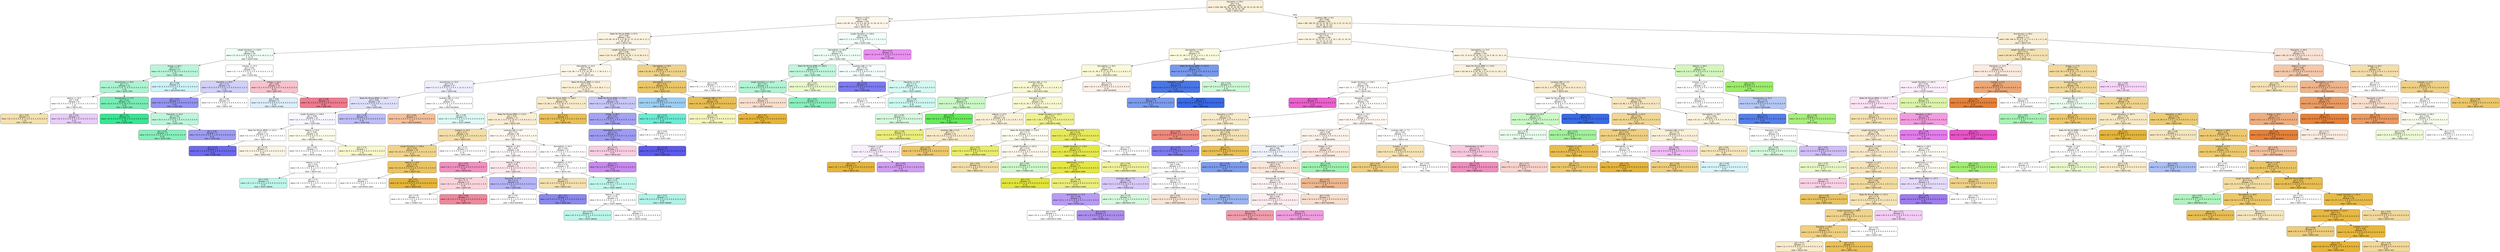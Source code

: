 digraph Tree {
node [shape=box, style="filled, rounded", color="black", fontname=helvetica] ;
edge [fontname=helvetica] ;
0 [label="Popularity <= 55.5\ngini = 0.9\nsamples = 691\nvalue = [106, 284, 65, 40, 31, 40, 49, 52, 40, 34, 22, 61, 64, 20\n24, 36, 29, 42, 41, 18]\nclass = album rock", fillcolor="#e5b4392e"] ;
1 [label="Valence <= 83.5\ngini = 0.89\nsamples = 240\nvalue = [20, 85, 10, 11, 0, 3, 0, 49, 35, 12, 20, 10, 51, 1, 12\n9, 1, 20, 26, 6]\nclass = album rock", fillcolor="#e5b4391a"] ;
0 -> 1 [labeldistance=2.5, labelangle=45, headlabel="True"] ;
2 [label="Beats Per Minute (BPM) <= 97.5\ngini = 0.88\nsamples = 207\nvalue = [13, 84, 10, 8, 0, 3, 0, 38, 27, 12, 15, 8, 44, 0, 12, 2\n1, 18, 26, 3]\nclass = album rock", fillcolor="#e5b43924"] ;
1 -> 2 ;
3 [label="Length (Duration) <= 239.0\ngini = 0.86\nsamples = 50\nvalue = [3, 10, 0, 0, 0, 0, 0, 19, 8, 5, 4, 0, 14, 0, 3, 1, 0\n4, 13, 0]\nclass = dutch indie", fillcolor="#39e59212"] ;
2 -> 3 ;
4 [label="Energy <= 65.5\ngini = 0.77\nsamples = 27\nvalue = [0, 3, 0, 0, 0, 0, 0, 19, 5, 5, 0, 0, 5, 0, 3, 0, 0, 1\n4, 0]\nclass = dutch indie", fillcolor="#39e59259"] ;
3 -> 4 ;
5 [label="Acousticness <= 56.0\ngini = 0.7\nsamples = 22\nvalue = [0, 3, 0, 0, 0, 0, 0, 17, 5, 0, 0, 0, 4, 0, 3, 0, 0, 1\n1, 0]\nclass = dutch indie", fillcolor="#39e5926a"] ;
4 -> 5 ;
6 [label="Valence <= 33.0\ngini = 0.82\nsamples = 8\nvalue = [0, 3, 0, 0, 0, 0, 0, 1, 2, 0, 0, 0, 1, 0, 3, 0, 0, 1\n1, 0]\nclass = album rock", fillcolor="#e5b43900"] ;
5 -> 6 ;
7 [label="gini = 0.67\nsamples = 5\nvalue = [0, 3, 0, 0, 0, 0, 0, 1, 0, 0, 0, 0, 1, 0, 0, 0, 0, 0\n1, 0]\nclass = album rock", fillcolor="#e5b43966"] ;
6 -> 7 ;
8 [label="gini = 0.61\nsamples = 3\nvalue = [0, 0, 0, 0, 0, 0, 0, 0, 2, 0, 0, 0, 0, 0, 3, 0, 0, 1\n0, 0]\nclass = irish rock", fillcolor="#a339e540"] ;
6 -> 8 ;
9 [label="Acousticness <= 73.5\ngini = 0.43\nsamples = 14\nvalue = [0, 0, 0, 0, 0, 0, 0, 16, 3, 0, 0, 0, 3, 0, 0, 0, 0, 0\n0, 0]\nclass = dutch indie", fillcolor="#39e592ae"] ;
5 -> 9 ;
10 [label="gini = 0.0\nsamples = 6\nvalue = [0, 0, 0, 0, 0, 0, 0, 10, 0, 0, 0, 0, 0, 0, 0, 0, 0, 0\n0, 0]\nclass = dutch indie", fillcolor="#39e592ff"] ;
9 -> 10 ;
11 [label="Popularity <= 43.0\ngini = 0.63\nsamples = 8\nvalue = [0, 0, 0, 0, 0, 0, 0, 6, 3, 0, 0, 0, 3, 0, 0, 0, 0, 0\n0, 0]\nclass = dutch indie", fillcolor="#39e59255"] ;
9 -> 11 ;
12 [label="gini = 0.41\nsamples = 4\nvalue = [0, 0, 0, 0, 0, 0, 0, 5, 2, 0, 0, 0, 0, 0, 0, 0, 0, 0\n0, 0]\nclass = dutch indie", fillcolor="#39e59299"] ;
11 -> 12 ;
13 [label="gini = 0.56\nsamples = 4\nvalue = [0, 0, 0, 0, 0, 0, 0, 1, 1, 0, 0, 0, 3, 0, 0, 0, 0, 0\n0, 0]\nclass = dutch pop", fillcolor="#3c39e57f"] ;
11 -> 13 ;
14 [label="gini = 0.68\nsamples = 5\nvalue = [0, 0, 0, 0, 0, 0, 0, 2, 0, 5, 0, 0, 1, 0, 0, 0, 0, 0\n3, 0]\nclass = permanent wave", fillcolor="#39d1e540"] ;
4 -> 14 ;
15 [label="Liveness <= 15.5\ngini = 0.83\nsamples = 23\nvalue = [3, 7, 0, 0, 0, 0, 0, 0, 3, 0, 4, 0, 9, 0, 0, 1, 0, 3\n9, 0]\nclass = dutch pop", fillcolor="#3c39e500"] ;
3 -> 15 ;
16 [label="Popularity <= 46.5\ngini = 0.74\nsamples = 13\nvalue = [0, 5, 0, 0, 0, 0, 0, 0, 3, 0, 0, 0, 9, 0, 0, 1, 0, 3\n1, 0]\nclass = dutch pop", fillcolor="#3c39e53c"] ;
15 -> 16 ;
17 [label="gini = 0.52\nsamples = 7\nvalue = [0, 2, 0, 0, 0, 0, 0, 0, 3, 0, 0, 0, 9, 0, 0, 0, 0, 0\n0, 0]\nclass = dutch pop", fillcolor="#3c39e58b"] ;
16 -> 17 ;
18 [label="gini = 0.69\nsamples = 6\nvalue = [0, 3, 0, 0, 0, 0, 0, 0, 0, 0, 0, 0, 0, 0, 0, 1, 0, 3\n1, 0]\nclass = album rock", fillcolor="#e5b43900"] ;
16 -> 18 ;
19 [label="Energy <= 64.5\ngini = 0.68\nsamples = 10\nvalue = [3, 2, 0, 0, 0, 0, 0, 0, 0, 0, 4, 0, 0, 0, 0, 0, 0, 0\n8, 0]\nclass = glam rock", fillcolor="#e539584e"] ;
15 -> 19 ;
20 [label="gini = 0.64\nsamples = 5\nvalue = [3, 0, 0, 0, 0, 0, 0, 0, 0, 0, 4, 0, 0, 0, 0, 0, 0, 0\n2, 0]\nclass = classic uk pop", fillcolor="#399de52a"] ;
19 -> 20 ;
21 [label="gini = 0.38\nsamples = 5\nvalue = [0, 2, 0, 0, 0, 0, 0, 0, 0, 0, 0, 0, 0, 0, 0, 0, 0, 0\n6, 0]\nclass = glam rock", fillcolor="#e53958aa"] ;
19 -> 21 ;
22 [label="Length (Duration) <= 324.0\ngini = 0.86\nsamples = 157\nvalue = [10, 74, 10, 8, 0, 3, 0, 19, 19, 7, 11, 8, 30, 0, 9, 1\n1, 14, 13, 3]\nclass = album rock", fillcolor="#e5b43935"] ;
2 -> 22 ;
23 [label="Danceability <= 42.5\ngini = 0.89\nsamples = 129\nvalue = [10, 46, 7, 6, 0, 3, 0, 19, 18, 5, 7, 7, 29, 0, 9, 1, 1\n12, 13, 3]\nclass = album rock", fillcolor="#e5b4391a"] ;
22 -> 23 ;
24 [label="Acousticness <= 53.0\ngini = 0.9\nsamples = 37\nvalue = [7, 5, 5, 2, 0, 0, 0, 7, 5, 4, 4, 1, 11, 0, 2, 0, 0, 1\n4, 1]\nclass = dutch pop", fillcolor="#3c39e514"] ;
23 -> 24 ;
25 [label="Beats Per Minute (BPM) <= 181.5\ngini = 0.86\nsamples = 26\nvalue = [2, 4, 4, 2, 0, 0, 0, 6, 0, 0, 4, 1, 11, 0, 2, 0, 0, 1\n3, 0]\nclass = dutch pop", fillcolor="#3c39e526"] ;
24 -> 25 ;
26 [label="Length (Duration) <= 249.0\ngini = 0.89\nsamples = 20\nvalue = [2, 4, 4, 2, 0, 0, 0, 2, 0, 0, 4, 1, 5, 0, 2, 0, 0, 1\n3, 0]\nclass = dutch pop", fillcolor="#3c39e50a"] ;
25 -> 26 ;
27 [label="Beats Per Minute (BPM) <= 122.5\ngini = 0.8\nsamples = 10\nvalue = [2, 4, 0, 0, 0, 0, 0, 2, 0, 0, 2, 0, 4, 0, 0, 0, 0, 1\n0, 0]\nclass = album rock", fillcolor="#e5b43900"] ;
26 -> 27 ;
28 [label="gini = 0.32\nsamples = 3\nvalue = [0, 1, 0, 0, 0, 0, 0, 0, 0, 0, 0, 0, 4, 0, 0, 0, 0, 0\n0, 0]\nclass = dutch pop", fillcolor="#3c39e5bf"] ;
27 -> 28 ;
29 [label="gini = 0.78\nsamples = 7\nvalue = [2, 3, 0, 0, 0, 0, 0, 2, 0, 0, 2, 0, 0, 0, 0, 0, 0, 1\n0, 0]\nclass = album rock", fillcolor="#e5b43920"] ;
27 -> 29 ;
30 [label="Valence <= 25.0\ngini = 0.83\nsamples = 10\nvalue = [0, 0, 4, 2, 0, 0, 0, 0, 0, 0, 2, 1, 1, 0, 2, 0, 0, 0\n3, 0]\nclass = alternative metal", fillcolor="#e2e53915"] ;
26 -> 30 ;
31 [label="gini = 0.64\nsamples = 3\nvalue = [0, 0, 0, 0, 0, 0, 0, 0, 0, 0, 2, 0, 1, 0, 0, 0, 0, 0\n2, 0]\nclass = classic uk pop", fillcolor="#399de500"] ;
30 -> 31 ;
32 [label="gini = 0.74\nsamples = 7\nvalue = [0, 0, 4, 2, 0, 0, 0, 0, 0, 0, 0, 1, 0, 0, 2, 0, 0, 0\n1, 0]\nclass = alternative metal", fillcolor="#e2e53940"] ;
30 -> 32 ;
33 [label="gini = 0.48\nsamples = 6\nvalue = [0, 0, 0, 0, 0, 0, 0, 4, 0, 0, 0, 0, 6, 0, 0, 0, 0, 0\n0, 0]\nclass = dutch pop", fillcolor="#3c39e555"] ;
25 -> 33 ;
34 [label="Loudness (dB) <= 13.0\ngini = 0.8\nsamples = 11\nvalue = [5, 1, 1, 0, 0, 0, 0, 1, 5, 4, 0, 0, 0, 0, 0, 0, 0, 0\n1, 1]\nclass = adult standards", fillcolor="#e5813900"] ;
24 -> 34 ;
35 [label="gini = 0.64\nsamples = 7\nvalue = [5, 0, 1, 0, 0, 0, 0, 1, 0, 0, 0, 0, 0, 0, 0, 0, 0, 0\n1, 1]\nclass = adult standards", fillcolor="#e5813980"] ;
34 -> 35 ;
36 [label="gini = 0.58\nsamples = 4\nvalue = [0, 1, 0, 0, 0, 0, 0, 0, 5, 4, 0, 0, 0, 0, 0, 0, 0, 0\n0, 0]\nclass = dutch cabaret", fillcolor="#39e5c52a"] ;
34 -> 36 ;
37 [label="Beats Per Minute (BPM) <= 141.5\ngini = 0.86\nsamples = 92\nvalue = [3, 41, 2, 4, 0, 3, 0, 12, 13, 1, 3, 6, 18, 0, 7, 1, 1\n11, 9, 2]\nclass = album rock", fillcolor="#e5b43931"] ;
23 -> 37 ;
38 [label="Beats Per Minute (BPM) <= 138.5\ngini = 0.85\nsamples = 76\nvalue = [3, 38, 1, 4, 0, 3, 0, 10, 9, 1, 3, 6, 9, 0, 6, 1, 1, 9\n9, 2]\nclass = album rock", fillcolor="#e5b43944"] ;
37 -> 38 ;
39 [label="Beats Per Minute (BPM) <= 115.5\ngini = 0.87\nsamples = 72\nvalue = [3, 31, 1, 4, 0, 3, 0, 10, 9, 1, 3, 6, 8, 0, 6, 1, 1, 9\n9, 2]\nclass = album rock", fillcolor="#e5b43937"] ;
38 -> 39 ;
40 [label="Liveness <= 25.5\ngini = 0.71\nsamples = 24\nvalue = [2, 17, 0, 1, 0, 0, 0, 4, 2, 1, 1, 0, 4, 0, 1, 0, 1, 0\n0, 0]\nclass = album rock", fillcolor="#e5b4396e"] ;
39 -> 40 ;
41 [label="Length (Duration) <= 209.0\ngini = 0.59\nsamples = 19\nvalue = [0, 15, 0, 1, 0, 0, 0, 1, 2, 1, 1, 0, 1, 0, 1, 0, 1, 0\n0, 0]\nclass = album rock", fillcolor="#e5b43997"] ;
40 -> 41 ;
42 [label="Valence <= 41.0\ngini = 0.81\nsamples = 8\nvalue = [0, 2, 0, 1, 0, 0, 0, 1, 2, 0, 1, 0, 0, 0, 0, 0, 1, 0\n0, 0]\nclass = album rock", fillcolor="#e5b43900"] ;
41 -> 42 ;
43 [label="gini = 0.63\nsamples = 4\nvalue = [0, 1, 0, 1, 0, 0, 0, 0, 2, 0, 0, 0, 0, 0, 0, 0, 0, 0\n0, 0]\nclass = dutch cabaret", fillcolor="#39e5c555"] ;
42 -> 43 ;
44 [label="gini = 0.75\nsamples = 4\nvalue = [0, 1, 0, 0, 0, 0, 0, 1, 0, 0, 1, 0, 0, 0, 0, 0, 1, 0\n0, 0]\nclass = album rock", fillcolor="#e5b43900"] ;
42 -> 44 ;
45 [label="Valence <= 29.0\ngini = 0.33\nsamples = 11\nvalue = [0, 13, 0, 0, 0, 0, 0, 0, 0, 1, 0, 0, 1, 0, 1, 0, 0, 0\n0, 0]\nclass = album rock", fillcolor="#e5b439cc"] ;
41 -> 45 ;
46 [label="gini = 0.67\nsamples = 3\nvalue = [0, 0, 0, 0, 0, 0, 0, 0, 0, 1, 0, 0, 1, 0, 1, 0, 0, 0\n0, 0]\nclass = permanent wave", fillcolor="#39d1e500"] ;
45 -> 46 ;
47 [label="gini = 0.0\nsamples = 8\nvalue = [0, 13, 0, 0, 0, 0, 0, 0, 0, 0, 0, 0, 0, 0, 0, 0, 0, 0\n0, 0]\nclass = album rock", fillcolor="#e5b439ff"] ;
45 -> 47 ;
48 [label="gini = 0.74\nsamples = 5\nvalue = [2, 2, 0, 0, 0, 0, 0, 3, 0, 0, 0, 0, 3, 0, 0, 0, 0, 0\n0, 0]\nclass = dutch indie", fillcolor="#39e59200"] ;
40 -> 48 ;
49 [label="Loudness (dB) <= 8.5\ngini = 0.9\nsamples = 48\nvalue = [1, 14, 1, 3, 0, 3, 0, 6, 7, 0, 2, 6, 4, 0, 5, 1, 0, 9\n9, 2]\nclass = album rock", fillcolor="#e5b43914"] ;
39 -> 49 ;
50 [label="Valence <= 30.5\ngini = 0.87\nsamples = 26\nvalue = [1, 7, 1, 1, 0, 3, 0, 4, 0, 0, 0, 4, 4, 0, 0, 1, 0, 8\n9, 1]\nclass = glam rock", fillcolor="#e5395807"] ;
49 -> 50 ;
51 [label="gini = 0.55\nsamples = 5\nvalue = [0, 1, 1, 0, 0, 0, 0, 0, 0, 0, 0, 2, 0, 0, 0, 0, 0, 7\n0, 0]\nclass = dance rock", fillcolor="#e5398c8e"] ;
50 -> 51 ;
52 [label="Valence <= 56.5\ngini = 0.85\nsamples = 21\nvalue = [1, 6, 0, 1, 0, 3, 0, 4, 0, 0, 0, 2, 4, 0, 0, 1, 0, 1\n9, 1]\nclass = glam rock", fillcolor="#e539581c"] ;
50 -> 52 ;
53 [label="Acousticness <= 3.0\ngini = 0.77\nsamples = 13\nvalue = [0, 5, 0, 1, 0, 3, 0, 3, 0, 0, 0, 2, 0, 0, 0, 1, 0, 0\n9, 0]\nclass = glam rock", fillcolor="#e5395836"] ;
52 -> 53 ;
54 [label="gini = 0.78\nsamples = 6\nvalue = [0, 2, 0, 0, 0, 3, 0, 3, 0, 0, 0, 2, 0, 0, 0, 1, 0, 0\n0, 0]\nclass = modern rock", fillcolor="#47e53900"] ;
53 -> 54 ;
55 [label="gini = 0.46\nsamples = 7\nvalue = [0, 3, 0, 1, 0, 0, 0, 0, 0, 0, 0, 0, 0, 0, 0, 0, 0, 0\n9, 0]\nclass = glam rock", fillcolor="#e5395899"] ;
53 -> 55 ;
56 [label="Popularity <= 47.5\ngini = 0.74\nsamples = 8\nvalue = [1, 1, 0, 0, 0, 0, 0, 1, 0, 0, 0, 0, 4, 0, 0, 0, 0, 1\n0, 1]\nclass = dutch pop", fillcolor="#3c39e560"] ;
52 -> 56 ;
57 [label="gini = 0.67\nsamples = 3\nvalue = [1, 1, 0, 0, 0, 0, 0, 1, 0, 0, 0, 0, 0, 0, 0, 0, 0, 0\n0, 0]\nclass = adult standards", fillcolor="#e5813900"] ;
56 -> 57 ;
58 [label="gini = 0.5\nsamples = 5\nvalue = [0, 0, 0, 0, 0, 0, 0, 0, 0, 0, 0, 0, 4, 0, 0, 0, 0, 1\n0, 1]\nclass = dutch pop", fillcolor="#3c39e599"] ;
56 -> 58 ;
59 [label="Danceability <= 63.5\ngini = 0.83\nsamples = 22\nvalue = [0, 7, 0, 2, 0, 0, 0, 2, 7, 0, 2, 2, 0, 0, 5, 0, 0, 1\n0, 1]\nclass = album rock", fillcolor="#e5b43900"] ;
49 -> 59 ;
60 [label="Danceability <= 47.0\ngini = 0.79\nsamples = 18\nvalue = [0, 7, 0, 2, 0, 0, 0, 1, 7, 0, 2, 2, 0, 0, 1, 0, 0, 0\n0, 1]\nclass = album rock", fillcolor="#e5b43900"] ;
59 -> 60 ;
61 [label="gini = 0.57\nsamples = 5\nvalue = [0, 4, 0, 2, 0, 0, 0, 0, 0, 0, 0, 0, 0, 0, 1, 0, 0, 0\n0, 0]\nclass = album rock", fillcolor="#e5b43966"] ;
60 -> 61 ;
62 [label="Valence <= 48.0\ngini = 0.73\nsamples = 13\nvalue = [0, 3, 0, 0, 0, 0, 0, 1, 7, 0, 2, 2, 0, 0, 0, 0, 0, 0\n0, 1]\nclass = dutch cabaret", fillcolor="#39e5c54e"] ;
60 -> 62 ;
63 [label="Valence <= 28.0\ngini = 0.78\nsamples = 8\nvalue = [0, 0, 0, 0, 0, 0, 0, 1, 2, 0, 2, 2, 0, 0, 0, 0, 0, 0\n0, 1]\nclass = dutch cabaret", fillcolor="#39e5c500"] ;
62 -> 63 ;
64 [label="gini = 0.63\nsamples = 4\nvalue = [0, 0, 0, 0, 0, 0, 0, 1, 2, 0, 0, 0, 0, 0, 0, 0, 0, 0\n0, 1]\nclass = dutch cabaret", fillcolor="#39e5c555"] ;
63 -> 64 ;
65 [label="gini = 0.5\nsamples = 4\nvalue = [0, 0, 0, 0, 0, 0, 0, 0, 0, 0, 2, 2, 0, 0, 0, 0, 0, 0\n0, 0]\nclass = classic uk pop", fillcolor="#399de500"] ;
63 -> 65 ;
66 [label="gini = 0.47\nsamples = 5\nvalue = [0, 3, 0, 0, 0, 0, 0, 0, 5, 0, 0, 0, 0, 0, 0, 0, 0, 0\n0, 0]\nclass = dutch cabaret", fillcolor="#39e5c566"] ;
62 -> 66 ;
67 [label="gini = 0.5\nsamples = 4\nvalue = [0, 0, 0, 0, 0, 0, 0, 1, 0, 0, 0, 0, 0, 0, 4, 0, 0, 1\n0, 0]\nclass = irish rock", fillcolor="#a339e599"] ;
59 -> 67 ;
68 [label="gini = 0.22\nsamples = 4\nvalue = [0, 7, 0, 0, 0, 0, 0, 0, 0, 0, 0, 0, 1, 0, 0, 0, 0, 0\n0, 0]\nclass = album rock", fillcolor="#e5b439db"] ;
38 -> 68 ;
69 [label="Beats Per Minute (BPM) <= 172.0\ngini = 0.76\nsamples = 16\nvalue = [0, 3, 1, 0, 0, 0, 0, 2, 4, 0, 0, 0, 9, 0, 1, 0, 0, 2\n0, 0]\nclass = dutch pop", fillcolor="#3c39e547"] ;
37 -> 69 ;
70 [label="Energy <= 85.5\ngini = 0.67\nsamples = 12\nvalue = [0, 2, 1, 0, 0, 0, 0, 2, 0, 0, 0, 0, 9, 0, 1, 0, 0, 2\n0, 0]\nclass = dutch pop", fillcolor="#3c39e577"] ;
69 -> 70 ;
71 [label="Danceability <= 53.5\ngini = 0.6\nsamples = 9\nvalue = [0, 2, 0, 0, 0, 0, 0, 0, 0, 0, 0, 0, 7, 0, 1, 0, 0, 2\n0, 0]\nclass = dutch pop", fillcolor="#3c39e580"] ;
70 -> 71 ;
72 [label="gini = 0.72\nsamples = 4\nvalue = [0, 1, 0, 0, 0, 0, 0, 0, 0, 0, 0, 0, 1, 0, 1, 0, 0, 2\n0, 0]\nclass = dance rock", fillcolor="#e5398c40"] ;
71 -> 72 ;
73 [label="gini = 0.24\nsamples = 5\nvalue = [0, 1, 0, 0, 0, 0, 0, 0, 0, 0, 0, 0, 6, 0, 0, 0, 0, 0\n0, 0]\nclass = dutch pop", fillcolor="#3c39e5d4"] ;
71 -> 73 ;
74 [label="gini = 0.64\nsamples = 3\nvalue = [0, 0, 1, 0, 0, 0, 0, 2, 0, 0, 0, 0, 2, 0, 0, 0, 0, 0\n0, 0]\nclass = dutch indie", fillcolor="#39e59200"] ;
70 -> 74 ;
75 [label="gini = 0.32\nsamples = 4\nvalue = [0, 1, 0, 0, 0, 0, 0, 0, 4, 0, 0, 0, 0, 0, 0, 0, 0, 0\n0, 0]\nclass = dutch cabaret", fillcolor="#39e5c5bf"] ;
69 -> 75 ;
76 [label="Danceability <= 56.5\ngini = 0.57\nsamples = 28\nvalue = [0, 28, 3, 2, 0, 0, 0, 0, 1, 2, 4, 1, 1, 0, 0, 0, 0, 2\n0, 0]\nclass = album rock", fillcolor="#e5b43999"] ;
22 -> 76 ;
77 [label="Danceability <= 27.5\ngini = 0.35\nsamples = 21\nvalue = [0, 27, 3, 0, 0, 0, 0, 0, 0, 0, 4, 0, 0, 0, 0, 0, 0, 0\n0, 0]\nclass = album rock", fillcolor="#e5b439c3"] ;
76 -> 77 ;
78 [label="gini = 0.44\nsamples = 3\nvalue = [0, 2, 0, 0, 0, 0, 0, 0, 0, 0, 4, 0, 0, 0, 0, 0, 0, 0\n0, 0]\nclass = classic uk pop", fillcolor="#399de57f"] ;
77 -> 78 ;
79 [label="Loudness (dB) <= 5.5\ngini = 0.19\nsamples = 18\nvalue = [0, 25, 3, 0, 0, 0, 0, 0, 0, 0, 0, 0, 0, 0, 0, 0, 0, 0\n0, 0]\nclass = album rock", fillcolor="#e5b439e0"] ;
77 -> 79 ;
80 [label="gini = 0.48\nsamples = 4\nvalue = [0, 2, 3, 0, 0, 0, 0, 0, 0, 0, 0, 0, 0, 0, 0, 0, 0, 0\n0, 0]\nclass = alternative metal", fillcolor="#e2e53955"] ;
79 -> 80 ;
81 [label="gini = 0.0\nsamples = 14\nvalue = [0, 23, 0, 0, 0, 0, 0, 0, 0, 0, 0, 0, 0, 0, 0, 0, 0, 0\n0, 0]\nclass = album rock", fillcolor="#e5b439ff"] ;
79 -> 81 ;
82 [label="gini = 0.84\nsamples = 7\nvalue = [0, 1, 0, 2, 0, 0, 0, 0, 1, 2, 0, 1, 1, 0, 0, 0, 0, 2\n0, 0]\nclass = classic rock", fillcolor="#aee53900"] ;
76 -> 82 ;
83 [label="Length (Duration) <= 329.0\ngini = 0.88\nsamples = 33\nvalue = [7, 1, 0, 3, 0, 0, 0, 11, 8, 0, 5, 2, 7, 1, 0, 7, 0, 2\n0, 3]\nclass = dutch indie", fillcolor="#39e59210"] ;
1 -> 83 ;
84 [label="Danceability <= 68.0\ngini = 0.85\nsamples = 27\nvalue = [5, 1, 0, 3, 0, 0, 0, 11, 8, 0, 5, 0, 7, 1, 0, 0, 0, 2\n0, 3]\nclass = dutch indie", fillcolor="#39e59214"] ;
83 -> 84 ;
85 [label="Beats Per Minute (BPM) <= 150.5\ngini = 0.72\nsamples = 11\nvalue = [4, 0, 0, 3, 0, 0, 0, 9, 0, 0, 0, 0, 0, 0, 0, 0, 0, 2\n0, 2]\nclass = dutch indie", fillcolor="#39e59250"] ;
84 -> 85 ;
86 [label="Length (Duration) <= 231.0\ngini = 0.57\nsamples = 8\nvalue = [4, 0, 0, 0, 0, 0, 0, 8, 0, 0, 0, 0, 0, 0, 0, 0, 0, 0\n0, 2]\nclass = dutch indie", fillcolor="#39e59266"] ;
85 -> 86 ;
87 [label="gini = 0.49\nsamples = 4\nvalue = [4, 0, 0, 0, 0, 0, 0, 3, 0, 0, 0, 0, 0, 0, 0, 0, 0, 0\n0, 0]\nclass = adult standards", fillcolor="#e5813940"] ;
86 -> 87 ;
88 [label="gini = 0.41\nsamples = 4\nvalue = [0, 0, 0, 0, 0, 0, 0, 5, 0, 0, 0, 0, 0, 0, 0, 0, 0, 0\n0, 2]\nclass = dutch indie", fillcolor="#39e59299"] ;
86 -> 88 ;
89 [label="gini = 0.61\nsamples = 3\nvalue = [0, 0, 0, 3, 0, 0, 0, 1, 0, 0, 0, 0, 0, 0, 0, 0, 0, 2\n0, 0]\nclass = classic rock", fillcolor="#aee53940"] ;
85 -> 89 ;
90 [label="Loudness (dB) <= 7.5\ngini = 0.78\nsamples = 16\nvalue = [1, 1, 0, 0, 0, 0, 0, 2, 8, 0, 5, 0, 7, 1, 0, 0, 0, 0\n0, 1]\nclass = dutch cabaret", fillcolor="#39e5c50d"] ;
84 -> 90 ;
91 [label="gini = 0.45\nsamples = 5\nvalue = [0, 0, 0, 0, 0, 0, 0, 0, 0, 0, 0, 0, 5, 1, 0, 0, 0, 0\n0, 1]\nclass = dutch pop", fillcolor="#3c39e5aa"] ;
90 -> 91 ;
92 [label="Popularity <= 42.5\ngini = 0.73\nsamples = 11\nvalue = [1, 1, 0, 0, 0, 0, 0, 2, 8, 0, 5, 0, 2, 0, 0, 0, 0, 0\n0, 0]\nclass = dutch cabaret", fillcolor="#39e5c537"] ;
90 -> 92 ;
93 [label="gini = 0.72\nsamples = 4\nvalue = [0, 1, 0, 0, 0, 0, 0, 2, 1, 0, 0, 0, 2, 0, 0, 0, 0, 0\n0, 0]\nclass = dutch indie", fillcolor="#39e59200"] ;
92 -> 93 ;
94 [label="gini = 0.56\nsamples = 7\nvalue = [1, 0, 0, 0, 0, 0, 0, 0, 7, 0, 5, 0, 0, 0, 0, 0, 0, 0\n0, 0]\nclass = dutch cabaret", fillcolor="#39e5c540"] ;
92 -> 94 ;
95 [label="gini = 0.53\nsamples = 6\nvalue = [2, 0, 0, 0, 0, 0, 0, 0, 0, 0, 0, 2, 0, 0, 0, 7, 0, 0\n0, 0]\nclass = art rock", fillcolor="#d739e58e"] ;
83 -> 95 ;
96 [label="Loudness (dB) <= 9.5\ngini = 0.88\nsamples = 451\nvalue = [86, 199, 55, 29, 31, 37, 49, 3, 5, 22, 2, 51, 13, 19, 12\n27, 28, 22, 15, 12]\nclass = album rock", fillcolor="#e5b4392e"] ;
0 -> 96 [labeldistance=2.5, labelangle=-45, headlabel="False"] ;
97 [label="Acousticness <= 1.5\ngini = 0.91\nsamples = 280\nvalue = [26, 93, 47, 10, 23, 37, 37, 2, 5, 19, 1, 45, 12, 19, 10\n11, 14, 14, 14, 12]\nclass = album rock", fillcolor="#e5b4391d"] ;
96 -> 97 ;
98 [label="Danceability <= 64.5\ngini = 0.84\nsamples = 77\nvalue = [5, 21, 39, 2, 0, 17, 13, 1, 0, 5, 1, 15, 1, 0, 9, 1, 0\n0, 0, 0]\nclass = alternative metal", fillcolor="#e2e5392a"] ;
97 -> 98 ;
99 [label="Danceability <= 59.5\ngini = 0.8\nsamples = 64\nvalue = [5, 21, 39, 2, 0, 17, 10, 0, 0, 5, 1, 1, 1, 0, 8, 1, 0\n0, 0, 0]\nclass = alternative metal", fillcolor="#e2e53933"] ;
98 -> 99 ;
100 [label="Loudness (dB) <= 3.5\ngini = 0.76\nsamples = 58\nvalue = [0, 21, 38, 2, 0, 15, 10, 0, 0, 1, 1, 0, 1, 0, 8, 1, 0\n0, 0, 0]\nclass = alternative metal", fillcolor="#e2e53938"] ;
99 -> 100 ;
101 [label="Valence <= 58.0\ngini = 0.67\nsamples = 9\nvalue = [0, 0, 3, 1, 0, 7, 4, 0, 0, 0, 0, 0, 0, 0, 0, 0, 0, 0\n0, 0]\nclass = modern rock", fillcolor="#47e53946"] ;
100 -> 101 ;
102 [label="gini = 0.59\nsamples = 4\nvalue = [0, 0, 3, 0, 0, 1, 4, 0, 0, 0, 0, 0, 0, 0, 0, 0, 0, 0\n0, 0]\nclass = alternative rock", fillcolor="#39e55e33"] ;
101 -> 102 ;
103 [label="gini = 0.24\nsamples = 5\nvalue = [0, 0, 0, 1, 0, 6, 0, 0, 0, 0, 0, 0, 0, 0, 0, 0, 0, 0\n0, 0]\nclass = modern rock", fillcolor="#47e539d4"] ;
101 -> 103 ;
104 [label="Popularity <= 65.5\ngini = 0.73\nsamples = 49\nvalue = [0, 21, 35, 1, 0, 8, 6, 0, 0, 1, 1, 0, 1, 0, 8, 1, 0, 0\n0, 0]\nclass = alternative metal", fillcolor="#e2e5393a"] ;
100 -> 104 ;
105 [label="Valence <= 23.0\ngini = 0.77\nsamples = 20\nvalue = [0, 14, 7, 0, 0, 2, 4, 0, 0, 0, 1, 0, 1, 0, 8, 1, 0, 0\n0, 0]\nclass = album rock", fillcolor="#e5b43933"] ;
104 -> 105 ;
106 [label="gini = 0.38\nsamples = 4\nvalue = [0, 0, 6, 0, 0, 0, 2, 0, 0, 0, 0, 0, 0, 0, 0, 0, 0, 0\n0, 0]\nclass = alternative metal", fillcolor="#e2e539aa"] ;
105 -> 106 ;
107 [label="Loudness (dB) <= 6.5\ngini = 0.7\nsamples = 16\nvalue = [0, 14, 1, 0, 0, 2, 2, 0, 0, 0, 1, 0, 1, 0, 8, 1, 0, 0\n0, 0]\nclass = album rock", fillcolor="#e5b43946"] ;
105 -> 107 ;
108 [label="Liveness <= 10.5\ngini = 0.72\nsamples = 10\nvalue = [0, 7, 1, 0, 0, 2, 2, 0, 0, 0, 0, 0, 1, 0, 8, 0, 0, 0\n0, 0]\nclass = irish rock", fillcolor="#a339e512"] ;
107 -> 108 ;
109 [label="gini = 0.0\nsamples = 3\nvalue = [0, 7, 0, 0, 0, 0, 0, 0, 0, 0, 0, 0, 0, 0, 0, 0, 0, 0\n0, 0]\nclass = album rock", fillcolor="#e5b439ff"] ;
108 -> 109 ;
110 [label="gini = 0.62\nsamples = 7\nvalue = [0, 0, 1, 0, 0, 2, 2, 0, 0, 0, 0, 0, 1, 0, 8, 0, 0, 0\n0, 0]\nclass = irish rock", fillcolor="#a339e57f"] ;
108 -> 110 ;
111 [label="gini = 0.37\nsamples = 6\nvalue = [0, 7, 0, 0, 0, 0, 0, 0, 0, 0, 1, 0, 0, 0, 0, 1, 0, 0\n0, 0]\nclass = album rock", fillcolor="#e5b439bf"] ;
107 -> 111 ;
112 [label="Length (Duration) <= 232.5\ngini = 0.57\nsamples = 29\nvalue = [0, 7, 28, 1, 0, 6, 2, 0, 0, 1, 0, 0, 0, 0, 0, 0, 0, 0\n0, 0]\nclass = alternative metal", fillcolor="#e2e5398d"] ;
104 -> 112 ;
113 [label="Beats Per Minute (BPM) <= 116.5\ngini = 0.73\nsamples = 14\nvalue = [0, 6, 7, 0, 0, 4, 2, 0, 0, 1, 0, 0, 0, 0, 0, 0, 0, 0\n0, 0]\nclass = alternative metal", fillcolor="#e2e53912"] ;
112 -> 113 ;
114 [label="gini = 0.32\nsamples = 4\nvalue = [0, 1, 4, 0, 0, 0, 0, 0, 0, 0, 0, 0, 0, 0, 0, 0, 0, 0\n0, 0]\nclass = alternative metal", fillcolor="#e2e539bf"] ;
113 -> 114 ;
115 [label="Length (Duration) <= 222.0\ngini = 0.76\nsamples = 10\nvalue = [0, 5, 3, 0, 0, 4, 2, 0, 0, 1, 0, 0, 0, 0, 0, 0, 0, 0\n0, 0]\nclass = album rock", fillcolor="#e5b43917"] ;
113 -> 115 ;
116 [label="gini = 0.62\nsamples = 6\nvalue = [0, 5, 1, 0, 0, 1, 2, 0, 0, 0, 0, 0, 0, 0, 0, 0, 0, 0\n0, 0]\nclass = album rock", fillcolor="#e5b4396d"] ;
115 -> 116 ;
117 [label="gini = 0.61\nsamples = 4\nvalue = [0, 0, 2, 0, 0, 3, 0, 0, 0, 1, 0, 0, 0, 0, 0, 0, 0, 0\n0, 0]\nclass = modern rock", fillcolor="#47e53940"] ;
115 -> 117 ;
118 [label="Acousticness <= 0.5\ngini = 0.28\nsamples = 15\nvalue = [0, 1, 21, 1, 0, 2, 0, 0, 0, 0, 0, 0, 0, 0, 0, 0, 0, 0\n0, 0]\nclass = alternative metal", fillcolor="#e2e539d3"] ;
112 -> 118 ;
119 [label="Length (Duration) <= 270.0\ngini = 0.17\nsamples = 12\nvalue = [0, 1, 20, 0, 0, 1, 0, 0, 0, 0, 0, 0, 0, 0, 0, 0, 0, 0\n0, 0]\nclass = alternative metal", fillcolor="#e2e539e7"] ;
118 -> 119 ;
120 [label="Speechiness <= 5.5\ngini = 0.1\nsamples = 9\nvalue = [0, 0, 18, 0, 0, 1, 0, 0, 0, 0, 0, 0, 0, 0, 0, 0, 0, 0\n0, 0]\nclass = alternative metal", fillcolor="#e2e539f1"] ;
119 -> 120 ;
121 [label="gini = 0.0\nsamples = 6\nvalue = [0, 0, 15, 0, 0, 0, 0, 0, 0, 0, 0, 0, 0, 0, 0, 0, 0, 0\n0, 0]\nclass = alternative metal", fillcolor="#e2e539ff"] ;
120 -> 121 ;
122 [label="gini = 0.38\nsamples = 3\nvalue = [0, 0, 3, 0, 0, 1, 0, 0, 0, 0, 0, 0, 0, 0, 0, 0, 0, 0\n0, 0]\nclass = alternative metal", fillcolor="#e2e539aa"] ;
120 -> 122 ;
123 [label="gini = 0.44\nsamples = 3\nvalue = [0, 1, 2, 0, 0, 0, 0, 0, 0, 0, 0, 0, 0, 0, 0, 0, 0, 0\n0, 0]\nclass = alternative metal", fillcolor="#e2e5397f"] ;
119 -> 123 ;
124 [label="gini = 0.67\nsamples = 3\nvalue = [0, 0, 1, 1, 0, 1, 0, 0, 0, 0, 0, 0, 0, 0, 0, 0, 0, 0\n0, 0]\nclass = alternative metal", fillcolor="#e2e53900"] ;
118 -> 124 ;
125 [label="gini = 0.72\nsamples = 6\nvalue = [5, 0, 1, 0, 0, 2, 0, 0, 0, 4, 0, 1, 0, 0, 0, 0, 0, 0\n0, 0]\nclass = adult standards", fillcolor="#e581391c"] ;
99 -> 125 ;
126 [label="Beats Per Minute (BPM) <= 122.5\ngini = 0.43\nsamples = 13\nvalue = [0, 0, 0, 0, 0, 0, 3, 1, 0, 0, 0, 14, 0, 0, 1, 0, 0, 0\n0, 0]\nclass = dance pop", fillcolor="#396ae5af"] ;
98 -> 126 ;
127 [label="Popularity <= 69.5\ngini = 0.14\nsamples = 8\nvalue = [0, 0, 0, 0, 0, 0, 0, 0, 0, 0, 0, 12, 0, 0, 1, 0, 0, 0\n0, 0]\nclass = dance pop", fillcolor="#396ae5ea"] ;
126 -> 127 ;
128 [label="gini = 0.38\nsamples = 3\nvalue = [0, 0, 0, 0, 0, 0, 0, 0, 0, 0, 0, 3, 0, 0, 1, 0, 0, 0\n0, 0]\nclass = dance pop", fillcolor="#396ae5aa"] ;
127 -> 128 ;
129 [label="gini = 0.0\nsamples = 5\nvalue = [0, 0, 0, 0, 0, 0, 0, 0, 0, 0, 0, 9, 0, 0, 0, 0, 0, 0\n0, 0]\nclass = dance pop", fillcolor="#396ae5ff"] ;
127 -> 129 ;
130 [label="gini = 0.61\nsamples = 5\nvalue = [0, 0, 0, 0, 0, 0, 3, 1, 0, 0, 0, 2, 0, 0, 0, 0, 0, 0\n0, 0]\nclass = alternative rock", fillcolor="#39e55e40"] ;
126 -> 130 ;
131 [label="Danceability <= 74.5\ngini = 0.91\nsamples = 203\nvalue = [21, 72, 8, 8, 23, 20, 24, 1, 5, 14, 0, 30, 11, 19, 1, 10\n14, 14, 14, 12]\nclass = album rock", fillcolor="#e5b43925"] ;
97 -> 131 ;
132 [label="Beats Per Minute (BPM) <= 118.5\ngini = 0.9\nsamples = 183\nvalue = [19, 69, 8, 6, 8, 20, 24, 1, 5, 14, 0, 23, 11, 19, 1, 10\n14, 14, 13, 11]\nclass = album rock", fillcolor="#e5b4392b"] ;
131 -> 132 ;
133 [label="Length (Duration) <= 146.5\ngini = 0.92\nsamples = 82\nvalue = [15, 17, 7, 1, 2, 5, 10, 1, 0, 4, 0, 9, 6, 6, 1, 3, 11\n8, 10, 8]\nclass = album rock", fillcolor="#e5b43905"] ;
132 -> 133 ;
134 [label="gini = 0.28\nsamples = 3\nvalue = [0, 0, 0, 0, 0, 0, 0, 0, 0, 0, 0, 0, 0, 0, 0, 0, 5, 0\n1, 0]\nclass = british invasion", fillcolor="#e539c0cc"] ;
133 -> 134 ;
135 [label="Popularity <= 60.5\ngini = 0.92\nsamples = 79\nvalue = [15, 17, 7, 1, 2, 5, 10, 1, 0, 4, 0, 9, 6, 6, 1, 3, 6\n8, 9, 8]\nclass = album rock", fillcolor="#e5b43905"] ;
133 -> 135 ;
136 [label="Popularity <= 56.5\ngini = 0.71\nsamples = 12\nvalue = [0, 9, 1, 0, 0, 0, 0, 1, 0, 0, 0, 0, 5, 0, 0, 0, 0, 1\n0, 3]\nclass = album rock", fillcolor="#e5b43944"] ;
135 -> 136 ;
137 [label="gini = 0.38\nsamples = 3\nvalue = [0, 0, 0, 0, 0, 0, 0, 1, 0, 0, 0, 0, 0, 0, 0, 0, 0, 0\n0, 3]\nclass = europop", fillcolor="#e54d39aa"] ;
136 -> 137 ;
138 [label="Beats Per Minute (BPM) <= 97.0\ngini = 0.58\nsamples = 9\nvalue = [0, 9, 1, 0, 0, 0, 0, 0, 0, 0, 0, 0, 5, 0, 0, 0, 0, 1\n0, 0]\nclass = album rock", fillcolor="#e5b4395d"] ;
136 -> 138 ;
139 [label="gini = 0.45\nsamples = 3\nvalue = [0, 1, 1, 0, 0, 0, 0, 0, 0, 0, 0, 0, 5, 0, 0, 0, 0, 0\n0, 0]\nclass = dutch pop", fillcolor="#3c39e5aa"] ;
138 -> 139 ;
140 [label="gini = 0.2\nsamples = 6\nvalue = [0, 8, 0, 0, 0, 0, 0, 0, 0, 0, 0, 0, 0, 0, 0, 0, 0, 1\n0, 0]\nclass = album rock", fillcolor="#e5b439df"] ;
138 -> 140 ;
141 [label="Valence <= 74.5\ngini = 0.92\nsamples = 67\nvalue = [15, 8, 6, 1, 2, 5, 10, 0, 0, 4, 0, 9, 1, 6, 1, 3, 6, 7\n9, 5]\nclass = adult standards", fillcolor="#e581390e"] ;
135 -> 141 ;
142 [label="Liveness <= 11.5\ngini = 0.89\nsamples = 50\nvalue = [15, 2, 6, 0, 1, 3, 9, 0, 0, 4, 0, 9, 1, 6, 1, 0, 6, 1\n8, 2]\nclass = adult standards", fillcolor="#e5813918"] ;
141 -> 142 ;
143 [label="Acousticness <= 58.0\ngini = 0.86\nsamples = 25\nvalue = [3, 2, 6, 0, 1, 0, 2, 0, 0, 1, 0, 8, 1, 6, 1, 0, 0, 0\n1, 2]\nclass = dance pop", fillcolor="#396ae512"] ;
142 -> 143 ;
144 [label="Popularity <= 74.5\ngini = 0.86\nsamples = 22\nvalue = [3, 2, 6, 0, 0, 0, 2, 0, 0, 1, 0, 5, 1, 6, 1, 0, 0, 0\n1, 2]\nclass = alternative metal", fillcolor="#e2e53900"] ;
143 -> 144 ;
145 [label="Loudness (dB) <= 7.5\ngini = 0.82\nsamples = 14\nvalue = [0, 2, 2, 0, 0, 0, 2, 0, 0, 1, 0, 1, 1, 6, 1, 0, 0, 0\n1, 0]\nclass = british soul", fillcolor="#6f39e544"] ;
144 -> 145 ;
146 [label="Acousticness <= 12.5\ngini = 0.66\nsamples = 9\nvalue = [0, 1, 1, 0, 0, 0, 0, 0, 0, 0, 0, 1, 1, 6, 1, 0, 0, 0\n0, 0]\nclass = british soul", fillcolor="#6f39e57f"] ;
145 -> 146 ;
147 [label="gini = 0.67\nsamples = 3\nvalue = [0, 0, 1, 0, 0, 0, 0, 0, 0, 0, 0, 1, 0, 1, 0, 0, 0, 0\n0, 0]\nclass = alternative metal", fillcolor="#e2e53900"] ;
146 -> 147 ;
148 [label="gini = 0.56\nsamples = 6\nvalue = [0, 1, 0, 0, 0, 0, 0, 0, 0, 0, 0, 0, 1, 5, 1, 0, 0, 0\n0, 0]\nclass = british soul", fillcolor="#6f39e592"] ;
146 -> 148 ;
149 [label="gini = 0.78\nsamples = 5\nvalue = [0, 1, 1, 0, 0, 0, 2, 0, 0, 1, 0, 0, 0, 0, 0, 0, 0, 0\n1, 0]\nclass = alternative rock", fillcolor="#39e55e33"] ;
145 -> 149 ;
150 [label="Speechiness <= 4.5\ngini = 0.73\nsamples = 8\nvalue = [3, 0, 4, 0, 0, 0, 0, 0, 0, 0, 0, 4, 0, 0, 0, 0, 0, 0\n0, 2]\nclass = alternative metal", fillcolor="#e2e53900"] ;
144 -> 150 ;
151 [label="gini = 0.65\nsamples = 4\nvalue = [3, 0, 2, 0, 0, 0, 0, 0, 0, 0, 0, 0, 0, 0, 0, 0, 0, 0\n0, 2]\nclass = adult standards", fillcolor="#e5813933"] ;
150 -> 151 ;
152 [label="gini = 0.44\nsamples = 4\nvalue = [0, 0, 2, 0, 0, 0, 0, 0, 0, 0, 0, 4, 0, 0, 0, 0, 0, 0\n0, 0]\nclass = dance pop", fillcolor="#396ae57f"] ;
150 -> 152 ;
153 [label="gini = 0.38\nsamples = 3\nvalue = [0, 0, 0, 0, 1, 0, 0, 0, 0, 0, 0, 3, 0, 0, 0, 0, 0, 0\n0, 0]\nclass = dance pop", fillcolor="#396ae5aa"] ;
143 -> 153 ;
154 [label="Energy <= 72.5\ngini = 0.81\nsamples = 25\nvalue = [12, 0, 0, 0, 0, 3, 7, 0, 0, 3, 0, 1, 0, 0, 0, 0, 6, 1\n7, 0]\nclass = adult standards", fillcolor="#e5813927"] ;
142 -> 154 ;
155 [label="Popularity <= 72.5\ngini = 0.78\nsamples = 22\nvalue = [12, 0, 0, 0, 0, 3, 3, 0, 0, 1, 0, 1, 0, 0, 0, 0, 6, 1\n7, 0]\nclass = adult standards", fillcolor="#e581392f"] ;
154 -> 155 ;
156 [label="Acousticness <= 40.0\ngini = 0.79\nsamples = 16\nvalue = [5, 0, 0, 0, 0, 0, 3, 0, 0, 1, 0, 1, 0, 0, 0, 0, 6, 1\n7, 0]\nclass = glam rock", fillcolor="#e539580e"] ;
155 -> 156 ;
157 [label="Popularity <= 67.5\ngini = 0.69\nsamples = 11\nvalue = [1, 0, 0, 0, 0, 0, 0, 0, 0, 1, 0, 1, 0, 0, 0, 0, 6, 1\n7, 0]\nclass = glam rock", fillcolor="#e5395817"] ;
156 -> 157 ;
158 [label="gini = 0.58\nsamples = 6\nvalue = [0, 0, 0, 0, 0, 0, 0, 0, 0, 1, 0, 0, 0, 0, 0, 0, 2, 1\n6, 0]\nclass = glam rock", fillcolor="#e539587f"] ;
157 -> 158 ;
159 [label="gini = 0.61\nsamples = 5\nvalue = [1, 0, 0, 0, 0, 0, 0, 0, 0, 0, 0, 1, 0, 0, 0, 0, 4, 0\n1, 0]\nclass = british invasion", fillcolor="#e539c07f"] ;
157 -> 159 ;
160 [label="gini = 0.49\nsamples = 5\nvalue = [4, 0, 0, 0, 0, 0, 3, 0, 0, 0, 0, 0, 0, 0, 0, 0, 0, 0\n0, 0]\nclass = adult standards", fillcolor="#e5813940"] ;
156 -> 160 ;
161 [label="gini = 0.42\nsamples = 6\nvalue = [7, 0, 0, 0, 0, 3, 0, 0, 0, 0, 0, 0, 0, 0, 0, 0, 0, 0\n0, 0]\nclass = adult standards", fillcolor="#e5813992"] ;
155 -> 161 ;
162 [label="gini = 0.44\nsamples = 3\nvalue = [0, 0, 0, 0, 0, 0, 4, 0, 0, 2, 0, 0, 0, 0, 0, 0, 0, 0\n0, 0]\nclass = alternative rock", fillcolor="#39e55e7f"] ;
154 -> 162 ;
163 [label="Loudness (dB) <= 7.5\ngini = 0.83\nsamples = 17\nvalue = [0, 6, 0, 1, 1, 2, 1, 0, 0, 0, 0, 0, 0, 0, 0, 3, 0, 6\n1, 3]\nclass = album rock", fillcolor="#e5b43900"] ;
141 -> 163 ;
164 [label="Liveness <= 17.5\ngini = 0.68\nsamples = 8\nvalue = [0, 5, 0, 0, 1, 2, 1, 0, 0, 0, 0, 0, 0, 0, 0, 0, 0, 0\n0, 1]\nclass = album rock", fillcolor="#e5b43960"] ;
163 -> 164 ;
165 [label="gini = 0.45\nsamples = 5\nvalue = [0, 5, 0, 0, 0, 1, 1, 0, 0, 0, 0, 0, 0, 0, 0, 0, 0, 0\n0, 0]\nclass = album rock", fillcolor="#e5b439aa"] ;
164 -> 165 ;
166 [label="gini = 0.67\nsamples = 3\nvalue = [0, 0, 0, 0, 1, 1, 0, 0, 0, 0, 0, 0, 0, 0, 0, 0, 0, 0\n0, 1]\nclass = pop", fillcolor="#7be53900"] ;
164 -> 166 ;
167 [label="Acousticness <= 16.5\ngini = 0.73\nsamples = 9\nvalue = [0, 1, 0, 1, 0, 0, 0, 0, 0, 0, 0, 0, 0, 0, 0, 3, 0, 6\n1, 2]\nclass = dance rock", fillcolor="#e5398c46"] ;
163 -> 167 ;
168 [label="gini = 0.49\nsamples = 5\nvalue = [0, 0, 0, 0, 0, 0, 0, 0, 0, 0, 0, 0, 0, 0, 0, 2, 0, 6\n1, 0]\nclass = dance rock", fillcolor="#e5398c92"] ;
167 -> 168 ;
169 [label="gini = 0.72\nsamples = 4\nvalue = [0, 1, 0, 1, 0, 0, 0, 0, 0, 0, 0, 0, 0, 0, 0, 1, 0, 0\n0, 2]\nclass = europop", fillcolor="#e54d3940"] ;
167 -> 169 ;
170 [label="Loudness (dB) <= 5.5\ngini = 0.86\nsamples = 101\nvalue = [4, 52, 1, 5, 6, 15, 14, 0, 5, 10, 0, 14, 5, 13, 0, 7, 3\n6, 3, 3]\nclass = album rock", fillcolor="#e5b4393e"] ;
132 -> 170 ;
171 [label="Beats Per Minute (BPM) <= 145.5\ngini = 0.78\nsamples = 18\nvalue = [0, 4, 0, 0, 0, 10, 4, 0, 0, 2, 0, 10, 0, 3, 0, 0, 0, 0\n0, 0]\nclass = modern rock", fillcolor="#47e53900"] ;
170 -> 171 ;
172 [label="Danceability <= 63.0\ngini = 0.77\nsamples = 14\nvalue = [0, 4, 0, 0, 0, 10, 4, 0, 0, 2, 0, 3, 0, 3, 0, 0, 0, 0\n0, 0]\nclass = modern rock", fillcolor="#47e53946"] ;
171 -> 172 ;
173 [label="gini = 0.78\nsamples = 7\nvalue = [0, 2, 0, 0, 0, 2, 4, 0, 0, 2, 0, 0, 0, 3, 0, 0, 0, 0\n0, 0]\nclass = alternative rock", fillcolor="#39e55e1a"] ;
172 -> 173 ;
174 [label="gini = 0.54\nsamples = 7\nvalue = [0, 2, 0, 0, 0, 8, 0, 0, 0, 0, 0, 3, 0, 0, 0, 0, 0, 0\n0, 0]\nclass = modern rock", fillcolor="#47e53980"] ;
172 -> 174 ;
175 [label="gini = 0.0\nsamples = 4\nvalue = [0, 0, 0, 0, 0, 0, 0, 0, 0, 0, 0, 7, 0, 0, 0, 0, 0, 0\n0, 0]\nclass = dance pop", fillcolor="#396ae5ff"] ;
171 -> 175 ;
176 [label="Acousticness <= 13.5\ngini = 0.84\nsamples = 83\nvalue = [4, 48, 1, 5, 6, 5, 10, 0, 5, 8, 0, 4, 5, 10, 0, 7, 3\n6, 3, 3]\nclass = album rock", fillcolor="#e5b4394f"] ;
170 -> 176 ;
177 [label="Danceability <= 62.0\ngini = 0.63\nsamples = 29\nvalue = [0, 25, 0, 2, 0, 1, 4, 0, 2, 4, 0, 1, 1, 0, 0, 3, 0, 0\n0, 0]\nclass = album rock", fillcolor="#e5b43989"] ;
176 -> 177 ;
178 [label="Length (Duration) <= 274.5\ngini = 0.51\nsamples = 20\nvalue = [0, 21, 0, 0, 0, 1, 2, 0, 2, 4, 0, 0, 0, 0, 0, 1, 0, 0\n0, 0]\nclass = album rock", fillcolor="#e5b439a1"] ;
177 -> 178 ;
179 [label="Liveness <= 11.0\ngini = 0.19\nsamples = 12\nvalue = [0, 18, 0, 0, 0, 0, 1, 0, 0, 1, 0, 0, 0, 0, 0, 0, 0, 0\n0, 0]\nclass = album rock", fillcolor="#e5b439e4"] ;
178 -> 179 ;
180 [label="gini = 0.37\nsamples = 6\nvalue = [0, 7, 0, 0, 0, 0, 1, 0, 0, 1, 0, 0, 0, 0, 0, 0, 0, 0\n0, 0]\nclass = album rock", fillcolor="#e5b439bf"] ;
179 -> 180 ;
181 [label="gini = 0.0\nsamples = 6\nvalue = [0, 11, 0, 0, 0, 0, 0, 0, 0, 0, 0, 0, 0, 0, 0, 0, 0, 0\n0, 0]\nclass = album rock", fillcolor="#e5b439ff"] ;
179 -> 181 ;
182 [label="Danceability <= 39.0\ngini = 0.79\nsamples = 8\nvalue = [0, 3, 0, 0, 0, 1, 1, 0, 2, 3, 0, 0, 0, 0, 0, 1, 0, 0\n0, 0]\nclass = album rock", fillcolor="#e5b43900"] ;
178 -> 182 ;
183 [label="gini = 0.38\nsamples = 3\nvalue = [0, 3, 0, 0, 0, 0, 1, 0, 0, 0, 0, 0, 0, 0, 0, 0, 0, 0\n0, 0]\nclass = album rock", fillcolor="#e5b439aa"] ;
182 -> 183 ;
184 [label="gini = 0.69\nsamples = 5\nvalue = [0, 0, 0, 0, 0, 1, 0, 0, 2, 3, 0, 0, 0, 0, 0, 1, 0, 0\n0, 0]\nclass = permanent wave", fillcolor="#39d1e533"] ;
182 -> 184 ;
185 [label="Loudness (dB) <= 6.5\ngini = 0.79\nsamples = 9\nvalue = [0, 4, 0, 2, 0, 0, 2, 0, 0, 0, 0, 1, 1, 0, 0, 2, 0, 0\n0, 0]\nclass = album rock", fillcolor="#e5b43933"] ;
177 -> 185 ;
186 [label="gini = 0.63\nsamples = 3\nvalue = [0, 0, 0, 0, 0, 0, 0, 0, 0, 0, 0, 1, 1, 0, 0, 2, 0, 0\n0, 0]\nclass = art rock", fillcolor="#d739e555"] ;
185 -> 186 ;
187 [label="gini = 0.63\nsamples = 6\nvalue = [0, 4, 0, 2, 0, 0, 2, 0, 0, 0, 0, 0, 0, 0, 0, 0, 0, 0\n0, 0]\nclass = album rock", fillcolor="#e5b43955"] ;
185 -> 187 ;
188 [label="Danceability <= 38.5\ngini = 0.89\nsamples = 54\nvalue = [4, 23, 1, 3, 6, 4, 6, 0, 3, 4, 0, 3, 4, 10, 0, 4, 3, 6\n3, 3]\nclass = album rock", fillcolor="#e5b43929"] ;
176 -> 188 ;
189 [label="Popularity <= 64.0\ngini = 0.8\nsamples = 8\nvalue = [2, 0, 0, 0, 0, 0, 4, 0, 3, 0, 0, 2, 0, 4, 0, 0, 0, 0\n1, 0]\nclass = alternative rock", fillcolor="#39e55e00"] ;
188 -> 189 ;
190 [label="gini = 0.59\nsamples = 3\nvalue = [0, 0, 0, 0, 0, 0, 4, 0, 3, 0, 0, 0, 0, 0, 0, 0, 0, 0\n1, 0]\nclass = alternative rock", fillcolor="#39e55e33"] ;
189 -> 190 ;
191 [label="gini = 0.63\nsamples = 5\nvalue = [2, 0, 0, 0, 0, 0, 0, 0, 0, 0, 0, 2, 0, 4, 0, 0, 0, 0\n0, 0]\nclass = british soul", fillcolor="#6f39e555"] ;
189 -> 191 ;
192 [label="Length (Duration) <= 272.5\ngini = 0.86\nsamples = 46\nvalue = [2, 23, 1, 3, 6, 4, 2, 0, 0, 4, 0, 1, 4, 6, 0, 4, 3, 6\n2, 3]\nclass = album rock", fillcolor="#e5b43940"] ;
188 -> 192 ;
193 [label="Popularity <= 59.5\ngini = 0.83\nsamples = 31\nvalue = [1, 16, 1, 3, 0, 1, 1, 0, 0, 1, 0, 1, 4, 1, 0, 4, 3, 5\n2, 1]\nclass = album rock", fillcolor="#e5b43946"] ;
192 -> 193 ;
194 [label="gini = 0.78\nsamples = 7\nvalue = [0, 0, 0, 3, 0, 1, 0, 0, 0, 0, 0, 0, 1, 1, 0, 1, 0, 0\n0, 1]\nclass = classic rock", fillcolor="#aee53949"] ;
193 -> 194 ;
195 [label="Liveness <= 10.5\ngini = 0.77\nsamples = 24\nvalue = [1, 16, 1, 0, 0, 0, 1, 0, 0, 1, 0, 1, 3, 0, 0, 3, 3, 5\n2, 0]\nclass = album rock", fillcolor="#e5b43958"] ;
193 -> 195 ;
196 [label="gini = 0.76\nsamples = 5\nvalue = [0, 2, 0, 0, 0, 0, 0, 0, 0, 0, 0, 0, 2, 0, 0, 0, 2, 4\n1, 0]\nclass = dance rock", fillcolor="#e5398c39"] ;
195 -> 196 ;
197 [label="Popularity <= 63.5\ngini = 0.68\nsamples = 19\nvalue = [1, 14, 1, 0, 0, 0, 1, 0, 0, 1, 0, 1, 1, 0, 0, 3, 1, 1\n1, 0]\nclass = album rock", fillcolor="#e5b4397a"] ;
195 -> 197 ;
198 [label="gini = 0.28\nsamples = 3\nvalue = [0, 5, 0, 0, 0, 0, 0, 0, 0, 1, 0, 0, 0, 0, 0, 0, 0, 0\n0, 0]\nclass = album rock", fillcolor="#e5b439cc"] ;
197 -> 198 ;
199 [label="Beats Per Minute (BPM) <= 137.5\ngini = 0.76\nsamples = 16\nvalue = [1, 9, 1, 0, 0, 0, 1, 0, 0, 0, 0, 1, 1, 0, 0, 3, 1, 1\n1, 0]\nclass = album rock", fillcolor="#e5b4395a"] ;
197 -> 199 ;
200 [label="Length (Duration) <= 269.5\ngini = 0.61\nsamples = 12\nvalue = [1, 9, 1, 0, 0, 0, 0, 0, 0, 0, 0, 1, 0, 0, 0, 1, 0, 1\n1, 0]\nclass = album rock", fillcolor="#e5b43992"] ;
199 -> 200 ;
201 [label="Popularity <= 69.5\ngini = 0.53\nsamples = 9\nvalue = [1, 8, 0, 0, 0, 0, 0, 0, 0, 0, 0, 1, 0, 0, 0, 1, 0, 0\n1, 0]\nclass = album rock", fillcolor="#e5b439a2"] ;
200 -> 201 ;
202 [label="gini = 0.72\nsamples = 5\nvalue = [1, 2, 0, 0, 0, 0, 0, 0, 0, 0, 0, 0, 0, 0, 0, 1, 0, 0\n1, 0]\nclass = album rock", fillcolor="#e5b43940"] ;
201 -> 202 ;
203 [label="gini = 0.24\nsamples = 4\nvalue = [0, 6, 0, 0, 0, 0, 0, 0, 0, 0, 0, 1, 0, 0, 0, 0, 0, 0\n0, 0]\nclass = album rock", fillcolor="#e5b439d4"] ;
201 -> 203 ;
204 [label="gini = 0.67\nsamples = 3\nvalue = [0, 1, 1, 0, 0, 0, 0, 0, 0, 0, 0, 0, 0, 0, 0, 0, 0, 1\n0, 0]\nclass = album rock", fillcolor="#e5b43900"] ;
200 -> 204 ;
205 [label="gini = 0.72\nsamples = 4\nvalue = [0, 0, 0, 0, 0, 0, 1, 0, 0, 0, 0, 0, 1, 0, 0, 2, 1, 0\n0, 0]\nclass = art rock", fillcolor="#d739e540"] ;
199 -> 205 ;
206 [label="Valence <= 66.5\ngini = 0.84\nsamples = 15\nvalue = [1, 7, 0, 0, 6, 3, 1, 0, 0, 3, 0, 0, 0, 5, 0, 0, 0, 1\n0, 2]\nclass = album rock", fillcolor="#e5b4390b"] ;
192 -> 206 ;
207 [label="Speechiness <= 3.5\ngini = 0.81\nsamples = 12\nvalue = [0, 6, 0, 0, 0, 3, 1, 0, 0, 3, 0, 0, 0, 5, 0, 0, 0, 1\n0, 2]\nclass = album rock", fillcolor="#e5b43910"] ;
206 -> 207 ;
208 [label="Beats Per Minute (BPM) <= 137.5\ngini = 0.77\nsamples = 8\nvalue = [0, 1, 0, 0, 0, 3, 1, 0, 0, 3, 0, 0, 0, 5, 0, 0, 0, 1\n0, 0]\nclass = british soul", fillcolor="#6f39e52e"] ;
207 -> 208 ;
209 [label="gini = 0.45\nsamples = 4\nvalue = [0, 0, 0, 0, 0, 0, 1, 0, 0, 0, 0, 0, 0, 5, 0, 0, 0, 1\n0, 0]\nclass = british soul", fillcolor="#6f39e5aa"] ;
208 -> 209 ;
210 [label="gini = 0.61\nsamples = 4\nvalue = [0, 1, 0, 0, 0, 3, 0, 0, 0, 3, 0, 0, 0, 0, 0, 0, 0, 0\n0, 0]\nclass = modern rock", fillcolor="#47e53900"] ;
208 -> 210 ;
211 [label="gini = 0.41\nsamples = 4\nvalue = [0, 5, 0, 0, 0, 0, 0, 0, 0, 0, 0, 0, 0, 0, 0, 0, 0, 0\n0, 2]\nclass = album rock", fillcolor="#e5b43999"] ;
207 -> 211 ;
212 [label="gini = 0.41\nsamples = 3\nvalue = [1, 1, 0, 0, 6, 0, 0, 0, 0, 0, 0, 0, 0, 0, 0, 0, 0, 0\n0, 0]\nclass = pop", fillcolor="#7be539b6"] ;
206 -> 212 ;
213 [label="Valence <= 90.0\ngini = 0.7\nsamples = 20\nvalue = [2, 3, 0, 2, 15, 0, 0, 0, 0, 0, 0, 7, 0, 0, 0, 0, 0, 0\n1, 1]\nclass = pop", fillcolor="#7be53955"] ;
131 -> 213 ;
214 [label="Liveness <= 11.0\ngini = 0.74\nsamples = 16\nvalue = [0, 3, 0, 2, 7, 0, 0, 0, 0, 0, 0, 7, 0, 0, 0, 0, 0, 0\n1, 1]\nclass = pop", fillcolor="#7be53900"] ;
213 -> 214 ;
215 [label="gini = 0.72\nsamples = 7\nvalue = [0, 3, 0, 2, 3, 0, 0, 0, 0, 0, 0, 0, 0, 0, 0, 0, 0, 0\n1, 0]\nclass = album rock", fillcolor="#e5b43900"] ;
214 -> 215 ;
216 [label="Acousticness <= 22.0\ngini = 0.54\nsamples = 9\nvalue = [0, 0, 0, 0, 4, 0, 0, 0, 0, 0, 0, 7, 0, 0, 0, 0, 0, 0\n0, 1]\nclass = dance pop", fillcolor="#396ae560"] ;
214 -> 216 ;
217 [label="gini = 0.22\nsamples = 5\nvalue = [0, 0, 0, 0, 1, 0, 0, 0, 0, 0, 0, 7, 0, 0, 0, 0, 0, 0\n0, 0]\nclass = dance pop", fillcolor="#396ae5db"] ;
216 -> 217 ;
218 [label="gini = 0.38\nsamples = 4\nvalue = [0, 0, 0, 0, 3, 0, 0, 0, 0, 0, 0, 0, 0, 0, 0, 0, 0, 0\n0, 1]\nclass = pop", fillcolor="#7be539aa"] ;
216 -> 218 ;
219 [label="gini = 0.32\nsamples = 4\nvalue = [2, 0, 0, 0, 8, 0, 0, 0, 0, 0, 0, 0, 0, 0, 0, 0, 0, 0\n0, 0]\nclass = pop", fillcolor="#7be539bf"] ;
213 -> 219 ;
220 [label="Acousticness <= 66.0\ngini = 0.77\nsamples = 171\nvalue = [60, 106, 8, 19, 8, 0, 12, 1, 0, 3, 1, 6, 1, 0, 2, 16\n14, 8, 1, 0]\nclass = album rock", fillcolor="#e5b43939"] ;
96 -> 220 ;
221 [label="Length (Duration) <= 205.0\ngini = 0.74\nsamples = 120\nvalue = [24, 84, 4, 9, 6, 0, 12, 1, 0, 2, 1, 5, 0, 0, 2, 11, 11\n6, 1, 0]\nclass = album rock", fillcolor="#e5b43963"] ;
220 -> 221 ;
222 [label="Popularity <= 72.5\ngini = 0.78\nsamples = 26\nvalue = [14, 8, 1, 5, 0, 0, 0, 0, 0, 0, 0, 0, 0, 0, 0, 3, 9, 2\n0, 0]\nclass = adult standards", fillcolor="#e5813927"] ;
221 -> 222 ;
223 [label="Length (Duration) <= 191.5\ngini = 0.82\nsamples = 18\nvalue = [5, 6, 1, 5, 0, 0, 0, 0, 0, 0, 0, 0, 0, 0, 0, 3, 8, 2\n0, 0]\nclass = british invasion", fillcolor="#e539c015"] ;
222 -> 223 ;
224 [label="Beats Per Minute (BPM) <= 114.0\ngini = 0.72\nsamples = 12\nvalue = [4, 6, 0, 0, 0, 0, 0, 0, 0, 0, 0, 0, 0, 0, 0, 3, 8, 0\n0, 0]\nclass = british invasion", fillcolor="#e539c022"] ;
223 -> 224 ;
225 [label="gini = 0.47\nsamples = 4\nvalue = [3, 5, 0, 0, 0, 0, 0, 0, 0, 0, 0, 0, 0, 0, 0, 0, 0, 0\n0, 0]\nclass = album rock", fillcolor="#e5b43966"] ;
224 -> 225 ;
226 [label="Popularity <= 64.5\ngini = 0.56\nsamples = 8\nvalue = [1, 1, 0, 0, 0, 0, 0, 0, 0, 0, 0, 0, 0, 0, 0, 3, 8, 0\n0, 0]\nclass = british invasion", fillcolor="#e539c080"] ;
224 -> 226 ;
227 [label="gini = 0.38\nsamples = 3\nvalue = [1, 0, 0, 0, 0, 0, 0, 0, 0, 0, 0, 0, 0, 0, 0, 3, 0, 0\n0, 0]\nclass = art rock", fillcolor="#d739e5aa"] ;
226 -> 227 ;
228 [label="gini = 0.2\nsamples = 5\nvalue = [0, 1, 0, 0, 0, 0, 0, 0, 0, 0, 0, 0, 0, 0, 0, 0, 8, 0\n0, 0]\nclass = british invasion", fillcolor="#e539c0df"] ;
226 -> 228 ;
229 [label="gini = 0.62\nsamples = 6\nvalue = [1, 0, 1, 5, 0, 0, 0, 0, 0, 0, 0, 0, 0, 0, 0, 0, 0, 2\n0, 0]\nclass = classic rock", fillcolor="#aee5396d"] ;
223 -> 229 ;
230 [label="Liveness <= 9.5\ngini = 0.4\nsamples = 8\nvalue = [9, 2, 0, 0, 0, 0, 0, 0, 0, 0, 0, 0, 0, 0, 0, 0, 1, 0\n0, 0]\nclass = adult standards", fillcolor="#e58139b2"] ;
222 -> 230 ;
231 [label="gini = 0.0\nsamples = 4\nvalue = [7, 0, 0, 0, 0, 0, 0, 0, 0, 0, 0, 0, 0, 0, 0, 0, 0, 0\n0, 0]\nclass = adult standards", fillcolor="#e58139ff"] ;
230 -> 231 ;
232 [label="gini = 0.64\nsamples = 4\nvalue = [2, 2, 0, 0, 0, 0, 0, 0, 0, 0, 0, 0, 0, 0, 0, 0, 1, 0\n0, 0]\nclass = adult standards", fillcolor="#e5813900"] ;
230 -> 232 ;
233 [label="Energy <= 77.5\ngini = 0.67\nsamples = 94\nvalue = [10, 76, 3, 4, 6, 0, 12, 1, 0, 2, 1, 5, 0, 0, 2, 8, 2\n4, 1, 0]\nclass = album rock", fillcolor="#e5b43983"] ;
221 -> 233 ;
234 [label="Acousticness <= 1.5\ngini = 0.65\nsamples = 90\nvalue = [10, 75, 3, 4, 4, 0, 12, 1, 0, 2, 1, 5, 0, 0, 2, 5, 2\n3, 1, 0]\nclass = album rock", fillcolor="#e5b43988"] ;
233 -> 234 ;
235 [label="Loudness (dB) <= 11.0\ngini = 0.73\nsamples = 11\nvalue = [0, 5, 2, 1, 0, 0, 6, 0, 0, 0, 0, 0, 0, 0, 1, 0, 0, 1\n0, 0]\nclass = alternative rock", fillcolor="#39e55e17"] ;
234 -> 235 ;
236 [label="gini = 0.64\nsamples = 7\nvalue = [0, 1, 2, 0, 0, 0, 6, 0, 0, 0, 0, 0, 0, 0, 1, 0, 0, 1\n0, 0]\nclass = alternative rock", fillcolor="#39e55e71"] ;
235 -> 236 ;
237 [label="gini = 0.32\nsamples = 4\nvalue = [0, 4, 0, 1, 0, 0, 0, 0, 0, 0, 0, 0, 0, 0, 0, 0, 0, 0\n0, 0]\nclass = album rock", fillcolor="#e5b439bf"] ;
235 -> 237 ;
238 [label="Energy <= 38.5\ngini = 0.61\nsamples = 79\nvalue = [10, 70, 1, 3, 4, 0, 6, 1, 0, 2, 1, 5, 0, 0, 1, 5, 2, 2\n1, 0]\nclass = album rock", fillcolor="#e5b43993"] ;
234 -> 238 ;
239 [label="Length (Duration) <= 367.5\ngini = 0.79\nsamples = 26\nvalue = [5, 14, 1, 3, 3, 0, 1, 0, 0, 2, 1, 5, 0, 0, 0, 0, 1, 0\n0, 0]\nclass = album rock", fillcolor="#e5b4394a"] ;
238 -> 239 ;
240 [label="Beats Per Minute (BPM) <= 109.0\ngini = 0.85\nsamples = 21\nvalue = [5, 7, 1, 3, 3, 0, 1, 0, 0, 2, 1, 5, 0, 0, 0, 0, 1, 0\n0, 0]\nclass = album rock", fillcolor="#e5b43915"] ;
239 -> 240 ;
241 [label="Energy <= 32.5\ngini = 0.83\nsamples = 10\nvalue = [0, 2, 0, 3, 3, 0, 1, 0, 0, 2, 1, 0, 0, 0, 0, 0, 1, 0\n0, 0]\nclass = classic rock", fillcolor="#aee53900"] ;
240 -> 241 ;
242 [label="gini = 0.78\nsamples = 6\nvalue = [0, 2, 0, 0, 2, 0, 1, 0, 0, 0, 1, 0, 0, 0, 0, 0, 1, 0\n0, 0]\nclass = album rock", fillcolor="#e5b43900"] ;
241 -> 242 ;
243 [label="gini = 0.61\nsamples = 4\nvalue = [0, 0, 0, 3, 1, 0, 0, 0, 0, 2, 0, 0, 0, 0, 0, 0, 0, 0\n0, 0]\nclass = classic rock", fillcolor="#aee53940"] ;
241 -> 243 ;
244 [label="Energy <= 30.5\ngini = 0.7\nsamples = 11\nvalue = [5, 5, 1, 0, 0, 0, 0, 0, 0, 0, 0, 5, 0, 0, 0, 0, 0, 0\n0, 0]\nclass = adult standards", fillcolor="#e5813900"] ;
240 -> 244 ;
245 [label="gini = 0.49\nsamples = 5\nvalue = [3, 4, 0, 0, 0, 0, 0, 0, 0, 0, 0, 0, 0, 0, 0, 0, 0, 0\n0, 0]\nclass = album rock", fillcolor="#e5b43940"] ;
244 -> 245 ;
246 [label="gini = 0.62\nsamples = 6\nvalue = [2, 1, 1, 0, 0, 0, 0, 0, 0, 0, 0, 5, 0, 0, 0, 0, 0, 0\n0, 0]\nclass = dance pop", fillcolor="#396ae56d"] ;
244 -> 246 ;
247 [label="gini = 0.0\nsamples = 5\nvalue = [0, 7, 0, 0, 0, 0, 0, 0, 0, 0, 0, 0, 0, 0, 0, 0, 0, 0\n0, 0]\nclass = album rock", fillcolor="#e5b439ff"] ;
239 -> 247 ;
248 [label="Popularity <= 59.5\ngini = 0.47\nsamples = 53\nvalue = [5, 56, 0, 0, 1, 0, 5, 1, 0, 0, 0, 0, 0, 0, 1, 5, 1, 2\n1, 0]\nclass = album rock", fillcolor="#e5b439b2"] ;
238 -> 248 ;
249 [label="gini = 0.48\nsamples = 7\nvalue = [0, 6, 0, 0, 0, 0, 0, 0, 0, 0, 0, 0, 0, 0, 0, 4, 0, 0\n0, 0]\nclass = album rock", fillcolor="#e5b43955"] ;
248 -> 249 ;
250 [label="Valence <= 94.0\ngini = 0.45\nsamples = 46\nvalue = [5, 50, 0, 0, 1, 0, 5, 1, 0, 0, 0, 0, 0, 0, 1, 1, 1, 2\n1, 0]\nclass = album rock", fillcolor="#e5b439b6"] ;
248 -> 250 ;
251 [label="Liveness <= 5.5\ngini = 0.42\nsamples = 43\nvalue = [3, 49, 0, 0, 1, 0, 5, 1, 0, 0, 0, 0, 0, 0, 1, 1, 1, 2\n1, 0]\nclass = album rock", fillcolor="#e5b439bb"] ;
250 -> 251 ;
252 [label="gini = 0.67\nsamples = 3\nvalue = [1, 0, 0, 0, 0, 0, 1, 0, 0, 0, 0, 0, 0, 0, 0, 1, 0, 0\n0, 0]\nclass = adult standards", fillcolor="#e5813900"] ;
251 -> 252 ;
253 [label="Valence <= 40.5\ngini = 0.37\nsamples = 40\nvalue = [2, 49, 0, 0, 1, 0, 4, 1, 0, 0, 0, 0, 0, 0, 1, 0, 1, 2\n1, 0]\nclass = album rock", fillcolor="#e5b439c6"] ;
251 -> 253 ;
254 [label="Length (Duration) <= 272.0\ngini = 0.61\nsamples = 13\nvalue = [0, 11, 0, 0, 0, 0, 4, 1, 0, 0, 0, 0, 0, 0, 1, 0, 0, 1\n1, 0]\nclass = album rock", fillcolor="#e5b43977"] ;
253 -> 254 ;
255 [label="gini = 0.67\nsamples = 5\nvalue = [0, 1, 0, 0, 0, 0, 3, 1, 0, 0, 0, 0, 0, 0, 1, 0, 0, 0\n0, 0]\nclass = alternative rock", fillcolor="#39e55e66"] ;
254 -> 255 ;
256 [label="Danceability <= 39.0\ngini = 0.39\nsamples = 8\nvalue = [0, 10, 0, 0, 0, 0, 1, 0, 0, 0, 0, 0, 0, 0, 0, 0, 0, 1\n1, 0]\nclass = album rock", fillcolor="#e5b439bf"] ;
254 -> 256 ;
257 [label="gini = 0.2\nsamples = 5\nvalue = [0, 8, 0, 0, 0, 0, 1, 0, 0, 0, 0, 0, 0, 0, 0, 0, 0, 0\n0, 0]\nclass = album rock", fillcolor="#e5b439df"] ;
256 -> 257 ;
258 [label="gini = 0.63\nsamples = 3\nvalue = [0, 2, 0, 0, 0, 0, 0, 0, 0, 0, 0, 0, 0, 0, 0, 0, 0, 1\n1, 0]\nclass = album rock", fillcolor="#e5b43955"] ;
256 -> 258 ;
259 [label="Beats Per Minute (BPM) <= 92.5\ngini = 0.22\nsamples = 27\nvalue = [2, 38, 0, 0, 1, 0, 0, 0, 0, 0, 0, 0, 0, 0, 0, 0, 1, 1\n0, 0]\nclass = album rock", fillcolor="#e5b439e0"] ;
253 -> 259 ;
260 [label="gini = 0.67\nsamples = 3\nvalue = [0, 1, 0, 0, 0, 0, 0, 0, 0, 0, 0, 0, 0, 0, 0, 0, 1, 1\n0, 0]\nclass = album rock", fillcolor="#e5b43900"] ;
259 -> 260 ;
261 [label="Length (Duration) <= 347.0\ngini = 0.14\nsamples = 24\nvalue = [2, 37, 0, 0, 1, 0, 0, 0, 0, 0, 0, 0, 0, 0, 0, 0, 0, 0\n0, 0]\nclass = album rock", fillcolor="#e5b439eb"] ;
259 -> 261 ;
262 [label="Length (Duration) <= 221.5\ngini = 0.1\nsamples = 21\nvalue = [1, 35, 0, 0, 1, 0, 0, 0, 0, 0, 0, 0, 0, 0, 0, 0, 0, 0\n0, 0]\nclass = album rock", fillcolor="#e5b439f1"] ;
261 -> 262 ;
263 [label="gini = 0.38\nsamples = 4\nvalue = [0, 3, 0, 0, 1, 0, 0, 0, 0, 0, 0, 0, 0, 0, 0, 0, 0, 0\n0, 0]\nclass = album rock", fillcolor="#e5b439aa"] ;
262 -> 263 ;
264 [label="Liveness <= 21.5\ngini = 0.06\nsamples = 17\nvalue = [1, 32, 0, 0, 0, 0, 0, 0, 0, 0, 0, 0, 0, 0, 0, 0, 0, 0\n0, 0]\nclass = album rock", fillcolor="#e5b439f7"] ;
262 -> 264 ;
265 [label="gini = 0.0\nsamples = 14\nvalue = [0, 30, 0, 0, 0, 0, 0, 0, 0, 0, 0, 0, 0, 0, 0, 0, 0, 0\n0, 0]\nclass = album rock", fillcolor="#e5b439ff"] ;
264 -> 265 ;
266 [label="gini = 0.44\nsamples = 3\nvalue = [1, 2, 0, 0, 0, 0, 0, 0, 0, 0, 0, 0, 0, 0, 0, 0, 0, 0\n0, 0]\nclass = album rock", fillcolor="#e5b4397f"] ;
264 -> 266 ;
267 [label="gini = 0.44\nsamples = 3\nvalue = [1, 2, 0, 0, 0, 0, 0, 0, 0, 0, 0, 0, 0, 0, 0, 0, 0, 0\n0, 0]\nclass = album rock", fillcolor="#e5b4397f"] ;
261 -> 267 ;
268 [label="gini = 0.44\nsamples = 3\nvalue = [2, 1, 0, 0, 0, 0, 0, 0, 0, 0, 0, 0, 0, 0, 0, 0, 0, 0\n0, 0]\nclass = adult standards", fillcolor="#e581397f"] ;
250 -> 268 ;
269 [label="gini = 0.69\nsamples = 4\nvalue = [0, 1, 0, 0, 2, 0, 0, 0, 0, 0, 0, 0, 0, 0, 0, 3, 0, 1\n0, 0]\nclass = art rock", fillcolor="#d739e533"] ;
233 -> 269 ;
270 [label="Popularity <= 69.5\ngini = 0.74\nsamples = 51\nvalue = [36, 22, 4, 10, 2, 0, 0, 0, 0, 1, 0, 1, 1, 0, 0, 5, 3\n2, 0, 0]\nclass = adult standards", fillcolor="#e5813937"] ;
220 -> 270 ;
271 [label="Valence <= 12.5\ngini = 0.68\nsamples = 35\nvalue = [33, 10, 2, 7, 0, 0, 0, 0, 0, 1, 0, 0, 0, 0, 0, 5, 3, 2\n0, 0]\nclass = adult standards", fillcolor="#e581396f"] ;
270 -> 271 ;
272 [label="gini = 0.6\nsamples = 5\nvalue = [0, 6, 0, 2, 0, 0, 0, 0, 0, 0, 0, 0, 0, 0, 0, 3, 0, 0\n0, 0]\nclass = album rock", fillcolor="#e5b43960"] ;
271 -> 272 ;
273 [label="Danceability <= 47.5\ngini = 0.57\nsamples = 30\nvalue = [33, 4, 2, 5, 0, 0, 0, 0, 0, 1, 0, 0, 0, 0, 0, 2, 3, 2\n0, 0]\nclass = adult standards", fillcolor="#e5813998"] ;
271 -> 273 ;
274 [label="Energy <= 31.0\ngini = 0.34\nsamples = 17\nvalue = [25, 1, 0, 1, 0, 0, 0, 0, 0, 0, 0, 0, 0, 0, 0, 0, 2, 2\n0, 0]\nclass = adult standards", fillcolor="#e58139ca"] ;
273 -> 274 ;
275 [label="Energy <= 20.0\ngini = 0.5\nsamples = 13\nvalue = [13, 1, 0, 1, 0, 0, 0, 0, 0, 0, 0, 0, 0, 0, 0, 0, 2, 2\n0, 0]\nclass = adult standards", fillcolor="#e58139a5"] ;
274 -> 275 ;
276 [label="gini = 0.0\nsamples = 6\nvalue = [10, 0, 0, 0, 0, 0, 0, 0, 0, 0, 0, 0, 0, 0, 0, 0, 0, 0\n0, 0]\nclass = adult standards", fillcolor="#e58139ff"] ;
275 -> 276 ;
277 [label="gini = 0.77\nsamples = 7\nvalue = [3, 1, 0, 1, 0, 0, 0, 0, 0, 0, 0, 0, 0, 0, 0, 0, 2, 2\n0, 0]\nclass = adult standards", fillcolor="#e5813924"] ;
275 -> 277 ;
278 [label="gini = 0.0\nsamples = 4\nvalue = [12, 0, 0, 0, 0, 0, 0, 0, 0, 0, 0, 0, 0, 0, 0, 0, 0, 0\n0, 0]\nclass = adult standards", fillcolor="#e58139ff"] ;
274 -> 278 ;
279 [label="Popularity <= 61.0\ngini = 0.78\nsamples = 13\nvalue = [8, 3, 2, 4, 0, 0, 0, 0, 0, 1, 0, 0, 0, 0, 0, 2, 1, 0\n0, 0]\nclass = adult standards", fillcolor="#e581393c"] ;
273 -> 279 ;
280 [label="gini = 0.28\nsamples = 3\nvalue = [5, 1, 0, 0, 0, 0, 0, 0, 0, 0, 0, 0, 0, 0, 0, 0, 0, 0\n0, 0]\nclass = adult standards", fillcolor="#e58139cc"] ;
279 -> 280 ;
281 [label="Acousticness <= 86.0\ngini = 0.83\nsamples = 10\nvalue = [3, 2, 2, 4, 0, 0, 0, 0, 0, 1, 0, 0, 0, 0, 0, 2, 1, 0\n0, 0]\nclass = classic rock", fillcolor="#aee53915"] ;
279 -> 281 ;
282 [label="gini = 0.59\nsamples = 5\nvalue = [3, 0, 0, 4, 0, 0, 0, 0, 0, 0, 0, 0, 0, 0, 0, 0, 1, 0\n0, 0]\nclass = classic rock", fillcolor="#aee53933"] ;
281 -> 282 ;
283 [label="gini = 0.73\nsamples = 5\nvalue = [0, 2, 2, 0, 0, 0, 0, 0, 0, 1, 0, 0, 0, 0, 0, 2, 0, 0\n0, 0]\nclass = album rock", fillcolor="#e5b43900"] ;
281 -> 283 ;
284 [label="Energy <= 24.0\ngini = 0.7\nsamples = 16\nvalue = [3, 12, 2, 3, 2, 0, 0, 0, 0, 0, 0, 1, 1, 0, 0, 0, 0, 0\n0, 0]\nclass = album rock", fillcolor="#e5b4396d"] ;
270 -> 284 ;
285 [label="gini = 0.72\nsamples = 5\nvalue = [1, 0, 2, 2, 0, 0, 0, 0, 0, 0, 0, 1, 0, 0, 0, 0, 0, 0\n0, 0]\nclass = alternative metal", fillcolor="#e2e53900"] ;
284 -> 285 ;
286 [label="Liveness <= 11.5\ngini = 0.52\nsamples = 11\nvalue = [2, 12, 0, 1, 2, 0, 0, 0, 0, 0, 0, 0, 1, 0, 0, 0, 0, 0\n0, 0]\nclass = album rock", fillcolor="#e5b4399f"] ;
284 -> 286 ;
287 [label="gini = 0.64\nsamples = 4\nvalue = [2, 2, 0, 0, 1, 0, 0, 0, 0, 0, 0, 0, 0, 0, 0, 0, 0, 0\n0, 0]\nclass = adult standards", fillcolor="#e5813900"] ;
286 -> 287 ;
288 [label="gini = 0.39\nsamples = 7\nvalue = [0, 10, 0, 1, 1, 0, 0, 0, 0, 0, 0, 0, 1, 0, 0, 0, 0, 0\n0, 0]\nclass = album rock", fillcolor="#e5b439bf"] ;
286 -> 288 ;
}